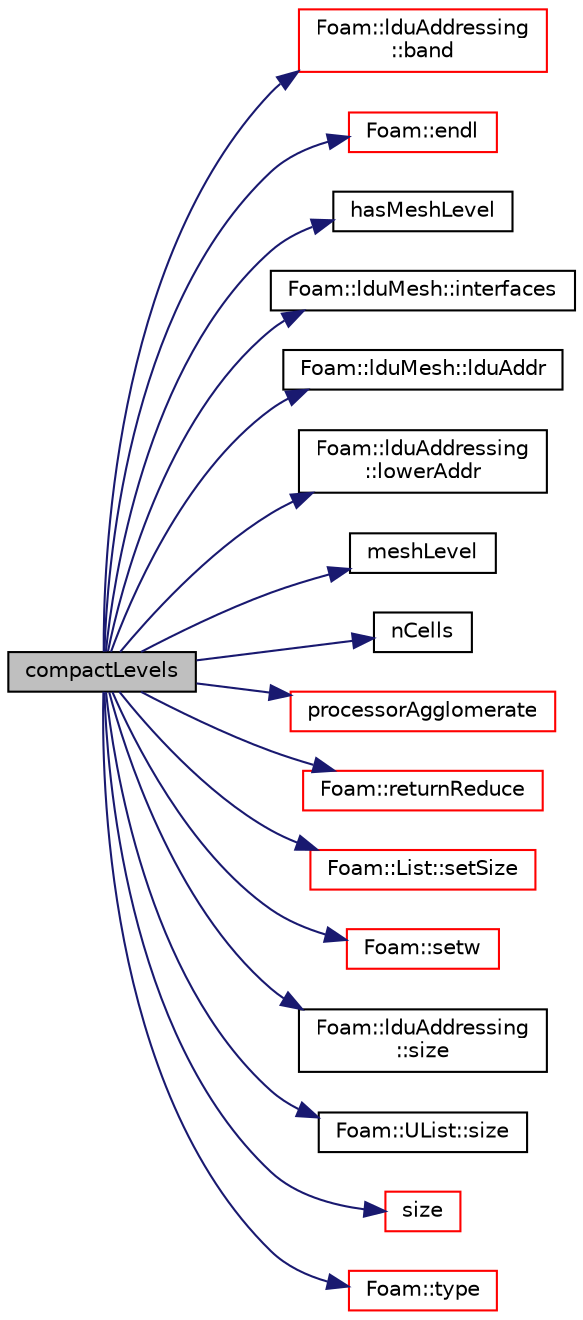digraph "compactLevels"
{
  bgcolor="transparent";
  edge [fontname="Helvetica",fontsize="10",labelfontname="Helvetica",labelfontsize="10"];
  node [fontname="Helvetica",fontsize="10",shape=record];
  rankdir="LR";
  Node1 [label="compactLevels",height=0.2,width=0.4,color="black", fillcolor="grey75", style="filled", fontcolor="black"];
  Node1 -> Node2 [color="midnightblue",fontsize="10",style="solid",fontname="Helvetica"];
  Node2 [label="Foam::lduAddressing\l::band",height=0.2,width=0.4,color="red",URL="$a01277.html#ad35bff822b69b171a59d1151a5f89ae1",tooltip="Calculate bandwidth and profile of addressing. "];
  Node1 -> Node3 [color="midnightblue",fontsize="10",style="solid",fontname="Helvetica"];
  Node3 [label="Foam::endl",height=0.2,width=0.4,color="red",URL="$a10725.html#a2db8fe02a0d3909e9351bb4275b23ce4",tooltip="Add newline and flush stream. "];
  Node1 -> Node4 [color="midnightblue",fontsize="10",style="solid",fontname="Helvetica"];
  Node4 [label="hasMeshLevel",height=0.2,width=0.4,color="black",URL="$a00896.html#a8ed8fd251f1b51547a4478a0495b8d4f",tooltip="Do we have mesh for given level? "];
  Node1 -> Node5 [color="midnightblue",fontsize="10",style="solid",fontname="Helvetica"];
  Node5 [label="Foam::lduMesh::interfaces",height=0.2,width=0.4,color="black",URL="$a01284.html#a32cbf256eeac6fdb1f2cdd2cfb40b60b",tooltip="Return a list of pointers for each patch. "];
  Node1 -> Node6 [color="midnightblue",fontsize="10",style="solid",fontname="Helvetica"];
  Node6 [label="Foam::lduMesh::lduAddr",height=0.2,width=0.4,color="black",URL="$a01284.html#aa8cf9537f2d75b0ec56f3b0160841d02",tooltip="Return ldu addressing. "];
  Node1 -> Node7 [color="midnightblue",fontsize="10",style="solid",fontname="Helvetica"];
  Node7 [label="Foam::lduAddressing\l::lowerAddr",height=0.2,width=0.4,color="black",URL="$a01277.html#af11f44951a37815ca736db386ad1c33e",tooltip="Return lower addressing. "];
  Node1 -> Node8 [color="midnightblue",fontsize="10",style="solid",fontname="Helvetica"];
  Node8 [label="meshLevel",height=0.2,width=0.4,color="black",URL="$a00896.html#ab82c1edc1f7885e57d27f67628dbbc42",tooltip="Return LDU mesh of given level. "];
  Node1 -> Node9 [color="midnightblue",fontsize="10",style="solid",fontname="Helvetica"];
  Node9 [label="nCells",height=0.2,width=0.4,color="black",URL="$a00896.html#ac0f40b18bba29af24c70f1e6da873fd6",tooltip="Return number of coarse cells (before processor agglomeration) "];
  Node1 -> Node10 [color="midnightblue",fontsize="10",style="solid",fontname="Helvetica"];
  Node10 [label="processorAgglomerate",height=0.2,width=0.4,color="red",URL="$a00896.html#aa63a95dba9b13d5171d7963b9d8f795d",tooltip="Whether to agglomerate across processors. "];
  Node1 -> Node11 [color="midnightblue",fontsize="10",style="solid",fontname="Helvetica"];
  Node11 [label="Foam::returnReduce",height=0.2,width=0.4,color="red",URL="$a10725.html#a8d528a67d2a9c6fe4fb94bc86872624b"];
  Node1 -> Node12 [color="midnightblue",fontsize="10",style="solid",fontname="Helvetica"];
  Node12 [label="Foam::List::setSize",height=0.2,width=0.4,color="red",URL="$a01364.html#aedb985ffeaf1bdbfeccc2a8730405703",tooltip="Reset size of List. "];
  Node1 -> Node13 [color="midnightblue",fontsize="10",style="solid",fontname="Helvetica"];
  Node13 [label="Foam::setw",height=0.2,width=0.4,color="red",URL="$a10725.html#a3318127f6f23246407ca749a0a0ea03c"];
  Node1 -> Node14 [color="midnightblue",fontsize="10",style="solid",fontname="Helvetica"];
  Node14 [label="Foam::lduAddressing\l::size",height=0.2,width=0.4,color="black",URL="$a01277.html#a65cea301e2d6033c43932d12d91c792f",tooltip="Return number of equations. "];
  Node1 -> Node15 [color="midnightblue",fontsize="10",style="solid",fontname="Helvetica"];
  Node15 [label="Foam::UList::size",height=0.2,width=0.4,color="black",URL="$a02731.html#a723361dc2020160f5492e8fe2d09fa44",tooltip="Return the number of elements in the UList. "];
  Node1 -> Node16 [color="midnightblue",fontsize="10",style="solid",fontname="Helvetica"];
  Node16 [label="size",height=0.2,width=0.4,color="red",URL="$a00896.html#a65cea301e2d6033c43932d12d91c792f"];
  Node1 -> Node17 [color="midnightblue",fontsize="10",style="solid",fontname="Helvetica"];
  Node17 [label="Foam::type",height=0.2,width=0.4,color="red",URL="$a10725.html#aec48583af672626378f501eb9fc32cd1",tooltip="Return the file type: DIRECTORY or FILE. "];
}
